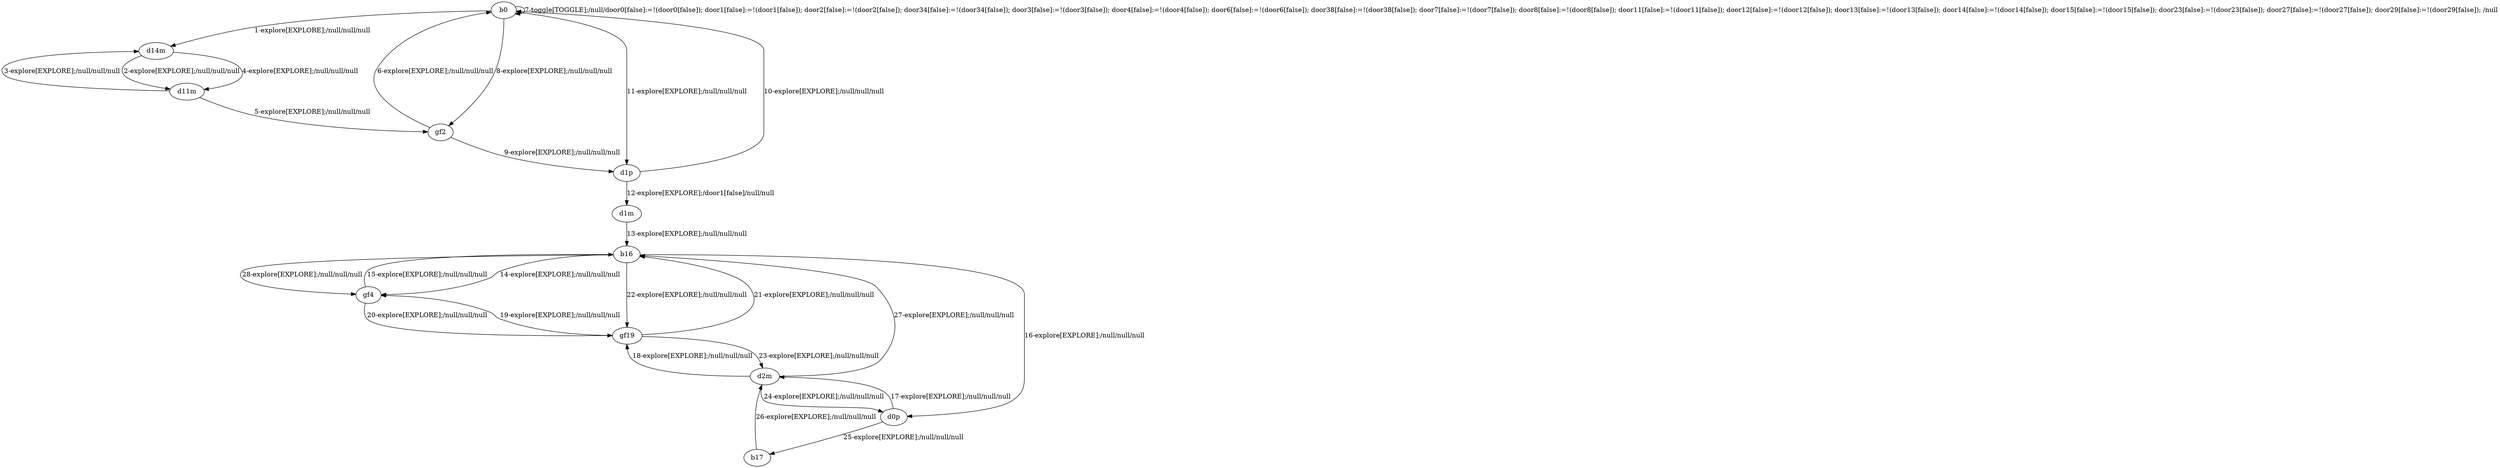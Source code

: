 # Total number of goals covered by this test: 1
# gf19 --> d2m

digraph g {
"b0" -> "d14m" [label = "1-explore[EXPLORE];/null/null/null"];
"d14m" -> "d11m" [label = "2-explore[EXPLORE];/null/null/null"];
"d11m" -> "d14m" [label = "3-explore[EXPLORE];/null/null/null"];
"d14m" -> "d11m" [label = "4-explore[EXPLORE];/null/null/null"];
"d11m" -> "gf2" [label = "5-explore[EXPLORE];/null/null/null"];
"gf2" -> "b0" [label = "6-explore[EXPLORE];/null/null/null"];
"b0" -> "b0" [label = "7-toggle[TOGGLE];/null/door0[false]:=!(door0[false]); door1[false]:=!(door1[false]); door2[false]:=!(door2[false]); door34[false]:=!(door34[false]); door3[false]:=!(door3[false]); door4[false]:=!(door4[false]); door6[false]:=!(door6[false]); door38[false]:=!(door38[false]); door7[false]:=!(door7[false]); door8[false]:=!(door8[false]); door11[false]:=!(door11[false]); door12[false]:=!(door12[false]); door13[false]:=!(door13[false]); door14[false]:=!(door14[false]); door15[false]:=!(door15[false]); door23[false]:=!(door23[false]); door27[false]:=!(door27[false]); door29[false]:=!(door29[false]); /null"];
"b0" -> "gf2" [label = "8-explore[EXPLORE];/null/null/null"];
"gf2" -> "d1p" [label = "9-explore[EXPLORE];/null/null/null"];
"d1p" -> "b0" [label = "10-explore[EXPLORE];/null/null/null"];
"b0" -> "d1p" [label = "11-explore[EXPLORE];/null/null/null"];
"d1p" -> "d1m" [label = "12-explore[EXPLORE];/door1[false]/null/null"];
"d1m" -> "b16" [label = "13-explore[EXPLORE];/null/null/null"];
"b16" -> "gf4" [label = "14-explore[EXPLORE];/null/null/null"];
"gf4" -> "b16" [label = "15-explore[EXPLORE];/null/null/null"];
"b16" -> "d0p" [label = "16-explore[EXPLORE];/null/null/null"];
"d0p" -> "d2m" [label = "17-explore[EXPLORE];/null/null/null"];
"d2m" -> "gf19" [label = "18-explore[EXPLORE];/null/null/null"];
"gf19" -> "gf4" [label = "19-explore[EXPLORE];/null/null/null"];
"gf4" -> "gf19" [label = "20-explore[EXPLORE];/null/null/null"];
"gf19" -> "b16" [label = "21-explore[EXPLORE];/null/null/null"];
"b16" -> "gf19" [label = "22-explore[EXPLORE];/null/null/null"];
"gf19" -> "d2m" [label = "23-explore[EXPLORE];/null/null/null"];
"d2m" -> "d0p" [label = "24-explore[EXPLORE];/null/null/null"];
"d0p" -> "b17" [label = "25-explore[EXPLORE];/null/null/null"];
"b17" -> "d2m" [label = "26-explore[EXPLORE];/null/null/null"];
"d2m" -> "b16" [label = "27-explore[EXPLORE];/null/null/null"];
"b16" -> "gf4" [label = "28-explore[EXPLORE];/null/null/null"];
}